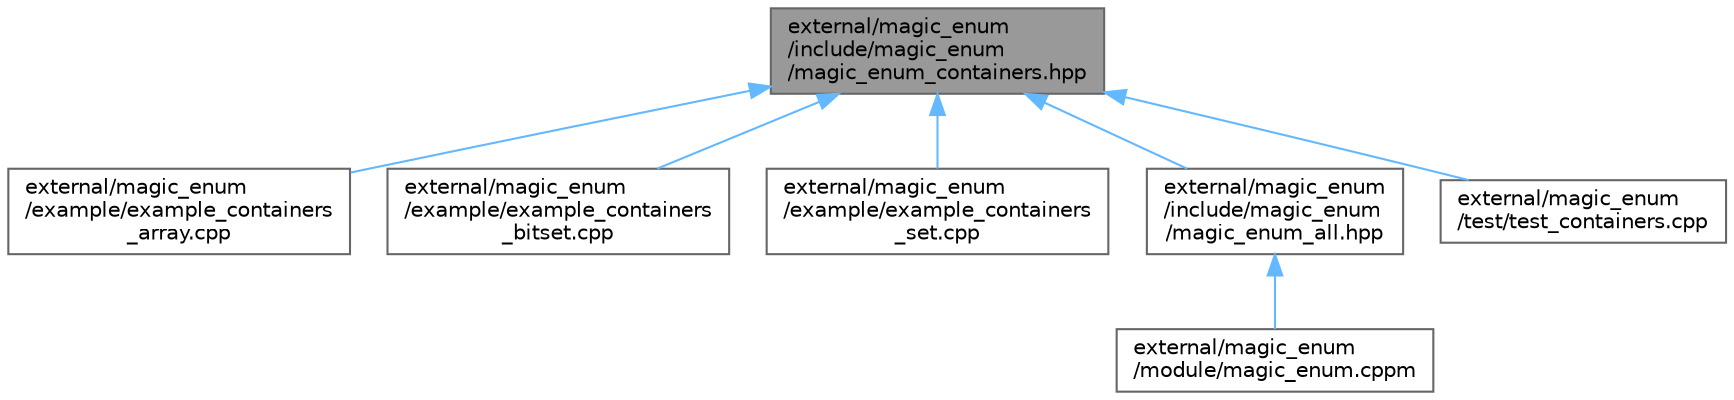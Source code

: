 digraph "external/magic_enum/include/magic_enum/magic_enum_containers.hpp"
{
 // LATEX_PDF_SIZE
  bgcolor="transparent";
  edge [fontname=Helvetica,fontsize=10,labelfontname=Helvetica,labelfontsize=10];
  node [fontname=Helvetica,fontsize=10,shape=box,height=0.2,width=0.4];
  Node1 [id="Node000001",label="external/magic_enum\l/include/magic_enum\l/magic_enum_containers.hpp",height=0.2,width=0.4,color="gray40", fillcolor="grey60", style="filled", fontcolor="black",tooltip=" "];
  Node1 -> Node2 [id="edge1_Node000001_Node000002",dir="back",color="steelblue1",style="solid",tooltip=" "];
  Node2 [id="Node000002",label="external/magic_enum\l/example/example_containers\l_array.cpp",height=0.2,width=0.4,color="grey40", fillcolor="white", style="filled",URL="$example__containers__array_8cpp.html",tooltip=" "];
  Node1 -> Node3 [id="edge2_Node000001_Node000003",dir="back",color="steelblue1",style="solid",tooltip=" "];
  Node3 [id="Node000003",label="external/magic_enum\l/example/example_containers\l_bitset.cpp",height=0.2,width=0.4,color="grey40", fillcolor="white", style="filled",URL="$example__containers__bitset_8cpp.html",tooltip=" "];
  Node1 -> Node4 [id="edge3_Node000001_Node000004",dir="back",color="steelblue1",style="solid",tooltip=" "];
  Node4 [id="Node000004",label="external/magic_enum\l/example/example_containers\l_set.cpp",height=0.2,width=0.4,color="grey40", fillcolor="white", style="filled",URL="$example__containers__set_8cpp.html",tooltip=" "];
  Node1 -> Node5 [id="edge4_Node000001_Node000005",dir="back",color="steelblue1",style="solid",tooltip=" "];
  Node5 [id="Node000005",label="external/magic_enum\l/include/magic_enum\l/magic_enum_all.hpp",height=0.2,width=0.4,color="grey40", fillcolor="white", style="filled",URL="$magic__enum__all_8hpp.html",tooltip=" "];
  Node5 -> Node6 [id="edge5_Node000005_Node000006",dir="back",color="steelblue1",style="solid",tooltip=" "];
  Node6 [id="Node000006",label="external/magic_enum\l/module/magic_enum.cppm",height=0.2,width=0.4,color="grey40", fillcolor="white", style="filled",URL="$magic__enum_8cppm.html",tooltip=" "];
  Node1 -> Node7 [id="edge6_Node000001_Node000007",dir="back",color="steelblue1",style="solid",tooltip=" "];
  Node7 [id="Node000007",label="external/magic_enum\l/test/test_containers.cpp",height=0.2,width=0.4,color="grey40", fillcolor="white", style="filled",URL="$test__containers_8cpp.html",tooltip=" "];
}
